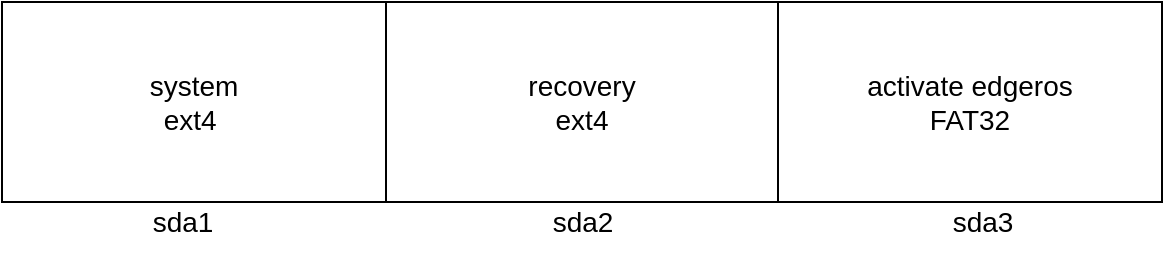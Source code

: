 <mxfile version="20.3.6" type="github">
  <diagram id="cQNVfGwLOW3ax-EHV-Wc" name="第 1 页">
    <mxGraphModel dx="1094" dy="602" grid="1" gridSize="10" guides="1" tooltips="1" connect="1" arrows="1" fold="1" page="1" pageScale="1" pageWidth="827" pageHeight="1169" math="0" shadow="0">
      <root>
        <mxCell id="0" />
        <mxCell id="1" parent="0" />
        <mxCell id="270qJeoX-v2LyYJ6Q_qA-2" value="" style="shape=table;startSize=0;container=1;collapsible=0;childLayout=tableLayout;" vertex="1" parent="1">
          <mxGeometry x="120" y="190" width="580" height="100" as="geometry" />
        </mxCell>
        <mxCell id="270qJeoX-v2LyYJ6Q_qA-3" value="" style="shape=tableRow;horizontal=0;startSize=0;swimlaneHead=0;swimlaneBody=0;top=0;left=0;bottom=0;right=0;collapsible=0;dropTarget=0;fillColor=none;points=[[0,0.5],[1,0.5]];portConstraint=eastwest;" vertex="1" parent="270qJeoX-v2LyYJ6Q_qA-2">
          <mxGeometry width="580" height="100" as="geometry" />
        </mxCell>
        <mxCell id="270qJeoX-v2LyYJ6Q_qA-4" value="&lt;font style=&quot;font-size: 14px;&quot;&gt;system&lt;br&gt;ext4&amp;nbsp;&lt;/font&gt;" style="shape=partialRectangle;html=1;whiteSpace=wrap;connectable=0;overflow=hidden;fillColor=none;top=0;left=0;bottom=0;right=0;pointerEvents=1;" vertex="1" parent="270qJeoX-v2LyYJ6Q_qA-3">
          <mxGeometry width="192" height="100" as="geometry">
            <mxRectangle width="192" height="100" as="alternateBounds" />
          </mxGeometry>
        </mxCell>
        <mxCell id="270qJeoX-v2LyYJ6Q_qA-5" value="&lt;font style=&quot;font-size: 14px;&quot;&gt;recovery&lt;br&gt;ext4&lt;/font&gt;" style="shape=partialRectangle;html=1;whiteSpace=wrap;connectable=0;overflow=hidden;fillColor=none;top=0;left=0;bottom=0;right=0;pointerEvents=1;" vertex="1" parent="270qJeoX-v2LyYJ6Q_qA-3">
          <mxGeometry x="192" width="196" height="100" as="geometry">
            <mxRectangle width="196" height="100" as="alternateBounds" />
          </mxGeometry>
        </mxCell>
        <mxCell id="270qJeoX-v2LyYJ6Q_qA-6" value="&lt;font style=&quot;font-size: 14px;&quot;&gt;activate edgeros&lt;br&gt;FAT32&lt;/font&gt;" style="shape=partialRectangle;html=1;whiteSpace=wrap;connectable=0;overflow=hidden;fillColor=none;top=0;left=0;bottom=0;right=0;pointerEvents=1;" vertex="1" parent="270qJeoX-v2LyYJ6Q_qA-3">
          <mxGeometry x="388" width="192" height="100" as="geometry">
            <mxRectangle width="192" height="100" as="alternateBounds" />
          </mxGeometry>
        </mxCell>
        <mxCell id="270qJeoX-v2LyYJ6Q_qA-8" value="sda1" style="text;html=1;align=center;verticalAlign=middle;resizable=0;points=[];autosize=1;strokeColor=none;fillColor=none;fontSize=14;" vertex="1" parent="1">
          <mxGeometry x="185" y="285" width="50" height="30" as="geometry" />
        </mxCell>
        <mxCell id="270qJeoX-v2LyYJ6Q_qA-9" value="sda2" style="text;html=1;align=center;verticalAlign=middle;resizable=0;points=[];autosize=1;strokeColor=none;fillColor=none;fontSize=14;" vertex="1" parent="1">
          <mxGeometry x="385" y="285" width="50" height="30" as="geometry" />
        </mxCell>
        <mxCell id="270qJeoX-v2LyYJ6Q_qA-10" value="sda3" style="text;html=1;align=center;verticalAlign=middle;resizable=0;points=[];autosize=1;strokeColor=none;fillColor=none;fontSize=14;" vertex="1" parent="1">
          <mxGeometry x="585" y="285" width="50" height="30" as="geometry" />
        </mxCell>
      </root>
    </mxGraphModel>
  </diagram>
</mxfile>
